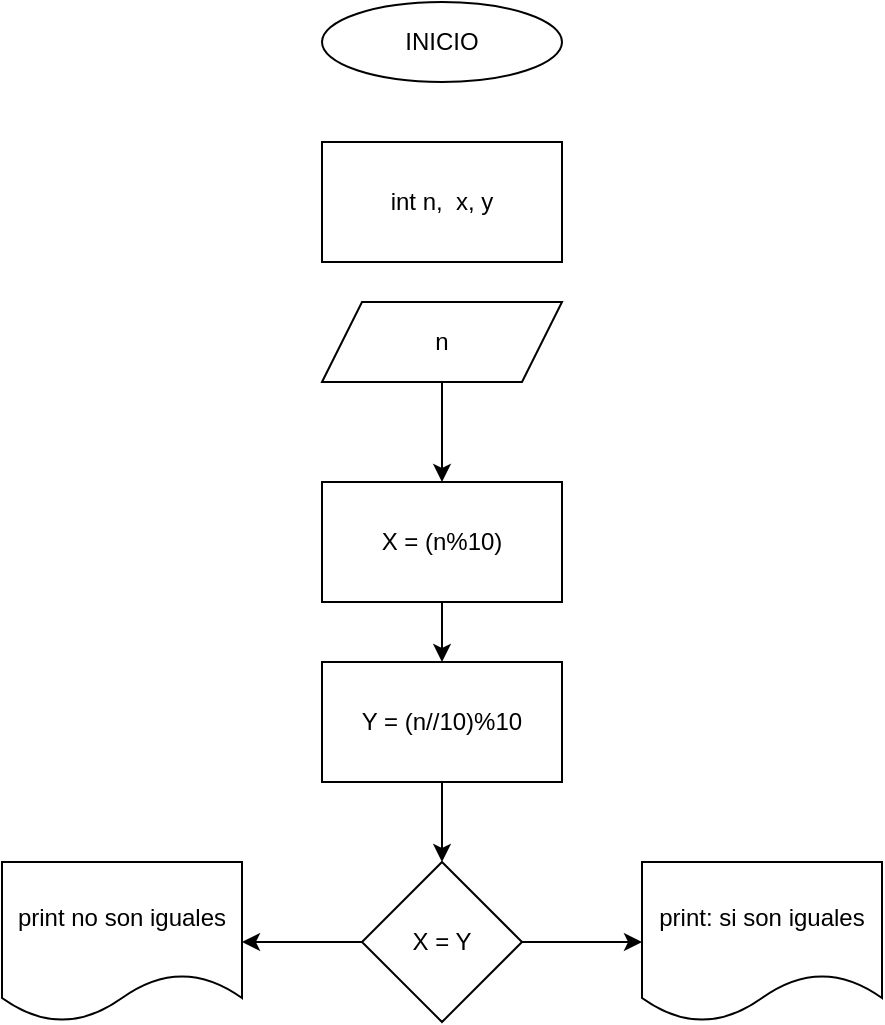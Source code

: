 <mxfile>
    <diagram id="PJiVh52-Z6bhp0R5bVEl" name="Página-1">
        <mxGraphModel dx="576" dy="518" grid="1" gridSize="10" guides="1" tooltips="1" connect="1" arrows="1" fold="1" page="1" pageScale="1" pageWidth="850" pageHeight="1100" math="0" shadow="0">
            <root>
                <mxCell id="0"/>
                <mxCell id="1" parent="0"/>
                <mxCell id="2" value="INICIO" style="ellipse;whiteSpace=wrap;html=1;" vertex="1" parent="1">
                    <mxGeometry x="240" y="40" width="120" height="40" as="geometry"/>
                </mxCell>
                <mxCell id="8" value="" style="edgeStyle=none;html=1;" edge="1" parent="1" source="3" target="7">
                    <mxGeometry relative="1" as="geometry"/>
                </mxCell>
                <mxCell id="3" value="n" style="shape=parallelogram;perimeter=parallelogramPerimeter;whiteSpace=wrap;html=1;fixedSize=1;" vertex="1" parent="1">
                    <mxGeometry x="240" y="190" width="120" height="40" as="geometry"/>
                </mxCell>
                <mxCell id="5" value="int n,&amp;nbsp; x, y&lt;br&gt;" style="whiteSpace=wrap;html=1;" vertex="1" parent="1">
                    <mxGeometry x="240" y="110" width="120" height="60" as="geometry"/>
                </mxCell>
                <mxCell id="10" value="" style="edgeStyle=none;html=1;" edge="1" parent="1" source="7" target="9">
                    <mxGeometry relative="1" as="geometry"/>
                </mxCell>
                <mxCell id="7" value="X = (n%10)&lt;br&gt;" style="whiteSpace=wrap;html=1;" vertex="1" parent="1">
                    <mxGeometry x="240" y="280" width="120" height="60" as="geometry"/>
                </mxCell>
                <mxCell id="12" value="" style="edgeStyle=none;html=1;" edge="1" parent="1" source="9" target="11">
                    <mxGeometry relative="1" as="geometry"/>
                </mxCell>
                <mxCell id="9" value="Y = (n//10)%10" style="whiteSpace=wrap;html=1;" vertex="1" parent="1">
                    <mxGeometry x="240" y="370" width="120" height="60" as="geometry"/>
                </mxCell>
                <mxCell id="14" value="" style="edgeStyle=none;html=1;" edge="1" parent="1" source="11" target="13">
                    <mxGeometry relative="1" as="geometry"/>
                </mxCell>
                <mxCell id="16" value="" style="edgeStyle=none;html=1;" edge="1" parent="1" source="11" target="15">
                    <mxGeometry relative="1" as="geometry"/>
                </mxCell>
                <mxCell id="11" value="X = Y" style="rhombus;whiteSpace=wrap;html=1;" vertex="1" parent="1">
                    <mxGeometry x="260" y="470" width="80" height="80" as="geometry"/>
                </mxCell>
                <mxCell id="13" value="print: si son iguales" style="shape=document;whiteSpace=wrap;html=1;boundedLbl=1;" vertex="1" parent="1">
                    <mxGeometry x="400" y="470" width="120" height="80" as="geometry"/>
                </mxCell>
                <mxCell id="15" value="print no son iguales" style="shape=document;whiteSpace=wrap;html=1;boundedLbl=1;" vertex="1" parent="1">
                    <mxGeometry x="80" y="470" width="120" height="80" as="geometry"/>
                </mxCell>
            </root>
        </mxGraphModel>
    </diagram>
</mxfile>